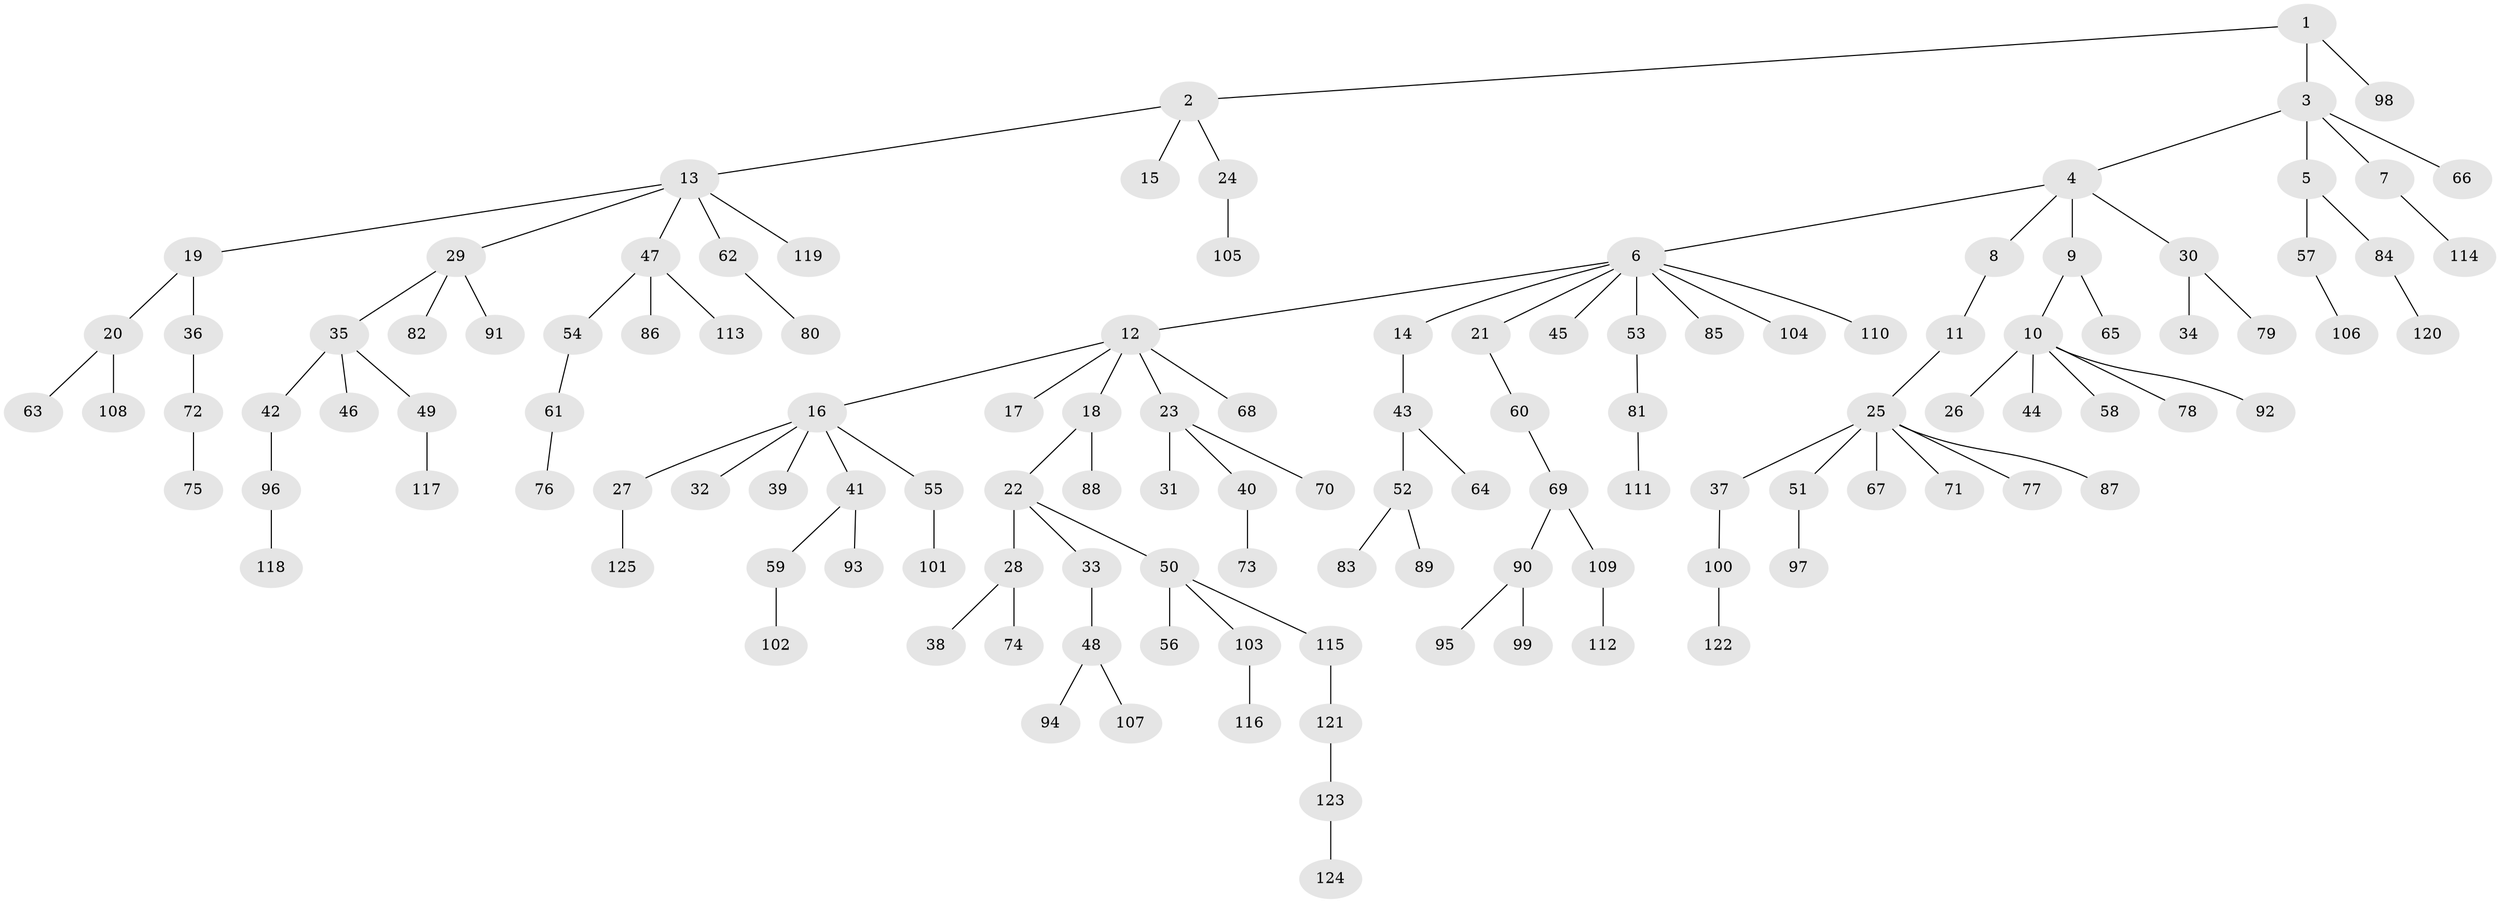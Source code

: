 // Generated by graph-tools (version 1.1) at 2025/50/03/09/25 03:50:17]
// undirected, 125 vertices, 124 edges
graph export_dot {
graph [start="1"]
  node [color=gray90,style=filled];
  1;
  2;
  3;
  4;
  5;
  6;
  7;
  8;
  9;
  10;
  11;
  12;
  13;
  14;
  15;
  16;
  17;
  18;
  19;
  20;
  21;
  22;
  23;
  24;
  25;
  26;
  27;
  28;
  29;
  30;
  31;
  32;
  33;
  34;
  35;
  36;
  37;
  38;
  39;
  40;
  41;
  42;
  43;
  44;
  45;
  46;
  47;
  48;
  49;
  50;
  51;
  52;
  53;
  54;
  55;
  56;
  57;
  58;
  59;
  60;
  61;
  62;
  63;
  64;
  65;
  66;
  67;
  68;
  69;
  70;
  71;
  72;
  73;
  74;
  75;
  76;
  77;
  78;
  79;
  80;
  81;
  82;
  83;
  84;
  85;
  86;
  87;
  88;
  89;
  90;
  91;
  92;
  93;
  94;
  95;
  96;
  97;
  98;
  99;
  100;
  101;
  102;
  103;
  104;
  105;
  106;
  107;
  108;
  109;
  110;
  111;
  112;
  113;
  114;
  115;
  116;
  117;
  118;
  119;
  120;
  121;
  122;
  123;
  124;
  125;
  1 -- 2;
  1 -- 3;
  1 -- 98;
  2 -- 13;
  2 -- 15;
  2 -- 24;
  3 -- 4;
  3 -- 5;
  3 -- 7;
  3 -- 66;
  4 -- 6;
  4 -- 8;
  4 -- 9;
  4 -- 30;
  5 -- 57;
  5 -- 84;
  6 -- 12;
  6 -- 14;
  6 -- 21;
  6 -- 45;
  6 -- 53;
  6 -- 85;
  6 -- 104;
  6 -- 110;
  7 -- 114;
  8 -- 11;
  9 -- 10;
  9 -- 65;
  10 -- 26;
  10 -- 44;
  10 -- 58;
  10 -- 78;
  10 -- 92;
  11 -- 25;
  12 -- 16;
  12 -- 17;
  12 -- 18;
  12 -- 23;
  12 -- 68;
  13 -- 19;
  13 -- 29;
  13 -- 47;
  13 -- 62;
  13 -- 119;
  14 -- 43;
  16 -- 27;
  16 -- 32;
  16 -- 39;
  16 -- 41;
  16 -- 55;
  18 -- 22;
  18 -- 88;
  19 -- 20;
  19 -- 36;
  20 -- 63;
  20 -- 108;
  21 -- 60;
  22 -- 28;
  22 -- 33;
  22 -- 50;
  23 -- 31;
  23 -- 40;
  23 -- 70;
  24 -- 105;
  25 -- 37;
  25 -- 51;
  25 -- 67;
  25 -- 71;
  25 -- 77;
  25 -- 87;
  27 -- 125;
  28 -- 38;
  28 -- 74;
  29 -- 35;
  29 -- 82;
  29 -- 91;
  30 -- 34;
  30 -- 79;
  33 -- 48;
  35 -- 42;
  35 -- 46;
  35 -- 49;
  36 -- 72;
  37 -- 100;
  40 -- 73;
  41 -- 59;
  41 -- 93;
  42 -- 96;
  43 -- 52;
  43 -- 64;
  47 -- 54;
  47 -- 86;
  47 -- 113;
  48 -- 94;
  48 -- 107;
  49 -- 117;
  50 -- 56;
  50 -- 103;
  50 -- 115;
  51 -- 97;
  52 -- 83;
  52 -- 89;
  53 -- 81;
  54 -- 61;
  55 -- 101;
  57 -- 106;
  59 -- 102;
  60 -- 69;
  61 -- 76;
  62 -- 80;
  69 -- 90;
  69 -- 109;
  72 -- 75;
  81 -- 111;
  84 -- 120;
  90 -- 95;
  90 -- 99;
  96 -- 118;
  100 -- 122;
  103 -- 116;
  109 -- 112;
  115 -- 121;
  121 -- 123;
  123 -- 124;
}
